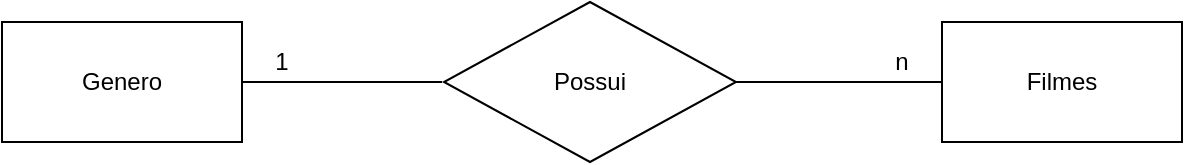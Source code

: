 <mxfile version="14.4.2" type="device" pages="2"><diagram id="Zhq1F1LmmXqBMZXoHe-_" name="Conceitual"><mxGraphModel dx="806" dy="490" grid="1" gridSize="10" guides="1" tooltips="1" connect="1" arrows="1" fold="1" page="1" pageScale="1" pageWidth="827" pageHeight="1169" math="0" shadow="0"><root><mxCell id="0"/><mxCell id="1" parent="0"/><mxCell id="i9lgq6tl5V3gJQ4uFaQ5-1" value="Genero" style="rounded=0;whiteSpace=wrap;html=1;" parent="1" vertex="1"><mxGeometry x="120" y="200" width="120" height="60" as="geometry"/></mxCell><mxCell id="i9lgq6tl5V3gJQ4uFaQ5-2" value="Filmes" style="rounded=0;whiteSpace=wrap;html=1;" parent="1" vertex="1"><mxGeometry x="590" y="200" width="120" height="60" as="geometry"/></mxCell><mxCell id="i9lgq6tl5V3gJQ4uFaQ5-3" value="Possui" style="rhombus;whiteSpace=wrap;html=1;" parent="1" vertex="1"><mxGeometry x="341" y="190" width="146" height="80" as="geometry"/></mxCell><mxCell id="i9lgq6tl5V3gJQ4uFaQ5-4" value="" style="endArrow=none;html=1;exitX=1;exitY=0.5;exitDx=0;exitDy=0;" parent="1" source="i9lgq6tl5V3gJQ4uFaQ5-1" edge="1"><mxGeometry width="50" height="50" relative="1" as="geometry"><mxPoint x="390" y="280" as="sourcePoint"/><mxPoint x="340" y="230" as="targetPoint"/></mxGeometry></mxCell><mxCell id="i9lgq6tl5V3gJQ4uFaQ5-5" value="" style="endArrow=none;html=1;entryX=0;entryY=0.5;entryDx=0;entryDy=0;exitX=1;exitY=0.5;exitDx=0;exitDy=0;" parent="1" source="i9lgq6tl5V3gJQ4uFaQ5-3" target="i9lgq6tl5V3gJQ4uFaQ5-2" edge="1"><mxGeometry width="50" height="50" relative="1" as="geometry"><mxPoint x="500" y="280" as="sourcePoint"/><mxPoint x="587" y="229.5" as="targetPoint"/></mxGeometry></mxCell><mxCell id="i9lgq6tl5V3gJQ4uFaQ5-6" value="1" style="text;html=1;strokeColor=none;fillColor=none;align=center;verticalAlign=middle;whiteSpace=wrap;rounded=0;" parent="1" vertex="1"><mxGeometry x="240" y="210" width="40" height="20" as="geometry"/></mxCell><mxCell id="i9lgq6tl5V3gJQ4uFaQ5-7" value="n" style="text;html=1;strokeColor=none;fillColor=none;align=center;verticalAlign=middle;whiteSpace=wrap;rounded=0;" parent="1" vertex="1"><mxGeometry x="550" y="210" width="40" height="20" as="geometry"/></mxCell></root></mxGraphModel></diagram><diagram id="wkhj5a0Y9HGmdIWAjgTG" name="Logico"><mxGraphModel dx="806" dy="490" grid="1" gridSize="10" guides="1" tooltips="1" connect="1" arrows="1" fold="1" page="1" pageScale="1" pageWidth="827" pageHeight="1169" math="0" shadow="0"><root><mxCell id="A9rOIAr-PdQlsWzQtJTu-0"/><mxCell id="A9rOIAr-PdQlsWzQtJTu-1" parent="A9rOIAr-PdQlsWzQtJTu-0"/><mxCell id="A9rOIAr-PdQlsWzQtJTu-15" value="Generos" style="shape=table;startSize=30;container=1;collapsible=1;childLayout=tableLayout;fixedRows=1;rowLines=0;fontStyle=1;align=center;resizeLast=1;" vertex="1" parent="A9rOIAr-PdQlsWzQtJTu-1"><mxGeometry x="210" y="170" width="180" height="100" as="geometry"/></mxCell><mxCell id="A9rOIAr-PdQlsWzQtJTu-16" value="" style="shape=partialRectangle;collapsible=0;dropTarget=0;pointerEvents=0;fillColor=none;top=0;left=0;bottom=1;right=0;points=[[0,0.5],[1,0.5]];portConstraint=eastwest;" vertex="1" parent="A9rOIAr-PdQlsWzQtJTu-15"><mxGeometry y="30" width="180" height="30" as="geometry"/></mxCell><mxCell id="A9rOIAr-PdQlsWzQtJTu-17" value="PK" style="shape=partialRectangle;connectable=0;fillColor=none;top=0;left=0;bottom=0;right=0;fontStyle=1;overflow=hidden;" vertex="1" parent="A9rOIAr-PdQlsWzQtJTu-16"><mxGeometry width="30" height="30" as="geometry"/></mxCell><mxCell id="A9rOIAr-PdQlsWzQtJTu-18" value="IdGenero" style="shape=partialRectangle;connectable=0;fillColor=none;top=0;left=0;bottom=0;right=0;align=left;spacingLeft=6;fontStyle=1;overflow=hidden;" vertex="1" parent="A9rOIAr-PdQlsWzQtJTu-16"><mxGeometry x="30" width="150" height="30" as="geometry"/></mxCell><mxCell id="A9rOIAr-PdQlsWzQtJTu-19" value="" style="shape=partialRectangle;collapsible=0;dropTarget=0;pointerEvents=0;fillColor=none;top=0;left=0;bottom=0;right=0;points=[[0,0.5],[1,0.5]];portConstraint=eastwest;" vertex="1" parent="A9rOIAr-PdQlsWzQtJTu-15"><mxGeometry y="60" width="180" height="30" as="geometry"/></mxCell><mxCell id="A9rOIAr-PdQlsWzQtJTu-20" value="" style="shape=partialRectangle;connectable=0;fillColor=none;top=0;left=0;bottom=0;right=0;editable=1;overflow=hidden;" vertex="1" parent="A9rOIAr-PdQlsWzQtJTu-19"><mxGeometry width="30" height="30" as="geometry"/></mxCell><mxCell id="A9rOIAr-PdQlsWzQtJTu-21" value="Nome" style="shape=partialRectangle;connectable=0;fillColor=none;top=0;left=0;bottom=0;right=0;align=left;spacingLeft=6;overflow=hidden;" vertex="1" parent="A9rOIAr-PdQlsWzQtJTu-19"><mxGeometry x="30" width="150" height="30" as="geometry"/></mxCell><mxCell id="A9rOIAr-PdQlsWzQtJTu-28" value="Filmes" style="shape=table;startSize=30;container=1;collapsible=1;childLayout=tableLayout;fixedRows=1;rowLines=0;fontStyle=1;align=center;resizeLast=1;" vertex="1" parent="A9rOIAr-PdQlsWzQtJTu-1"><mxGeometry x="560" y="170" width="180" height="130" as="geometry"/></mxCell><mxCell id="A9rOIAr-PdQlsWzQtJTu-29" value="" style="shape=partialRectangle;collapsible=0;dropTarget=0;pointerEvents=0;fillColor=none;top=0;left=0;bottom=0;right=0;points=[[0,0.5],[1,0.5]];portConstraint=eastwest;" vertex="1" parent="A9rOIAr-PdQlsWzQtJTu-28"><mxGeometry y="30" width="180" height="30" as="geometry"/></mxCell><mxCell id="A9rOIAr-PdQlsWzQtJTu-30" value="PK" style="shape=partialRectangle;connectable=0;fillColor=none;top=0;left=0;bottom=0;right=0;fontStyle=1;overflow=hidden;" vertex="1" parent="A9rOIAr-PdQlsWzQtJTu-29"><mxGeometry width="60" height="30" as="geometry"/></mxCell><mxCell id="A9rOIAr-PdQlsWzQtJTu-31" value="IdFilme" style="shape=partialRectangle;connectable=0;fillColor=none;top=0;left=0;bottom=0;right=0;align=left;spacingLeft=6;fontStyle=1;overflow=hidden;" vertex="1" parent="A9rOIAr-PdQlsWzQtJTu-29"><mxGeometry x="60" width="120" height="30" as="geometry"/></mxCell><mxCell id="A9rOIAr-PdQlsWzQtJTu-32" value="" style="shape=partialRectangle;collapsible=0;dropTarget=0;pointerEvents=0;fillColor=none;top=0;left=0;bottom=1;right=0;points=[[0,0.5],[1,0.5]];portConstraint=eastwest;" vertex="1" parent="A9rOIAr-PdQlsWzQtJTu-28"><mxGeometry y="60" width="180" height="30" as="geometry"/></mxCell><mxCell id="A9rOIAr-PdQlsWzQtJTu-33" value="FK" style="shape=partialRectangle;connectable=0;fillColor=none;top=0;left=0;bottom=0;right=0;fontStyle=1;overflow=hidden;" vertex="1" parent="A9rOIAr-PdQlsWzQtJTu-32"><mxGeometry width="60" height="30" as="geometry"/></mxCell><mxCell id="A9rOIAr-PdQlsWzQtJTu-34" value="IdGenero" style="shape=partialRectangle;connectable=0;fillColor=none;top=0;left=0;bottom=0;right=0;align=left;spacingLeft=6;fontStyle=1;overflow=hidden;" vertex="1" parent="A9rOIAr-PdQlsWzQtJTu-32"><mxGeometry x="60" width="120" height="30" as="geometry"/></mxCell><mxCell id="A9rOIAr-PdQlsWzQtJTu-35" value="" style="shape=partialRectangle;collapsible=0;dropTarget=0;pointerEvents=0;fillColor=none;top=0;left=0;bottom=0;right=0;points=[[0,0.5],[1,0.5]];portConstraint=eastwest;" vertex="1" parent="A9rOIAr-PdQlsWzQtJTu-28"><mxGeometry y="90" width="180" height="30" as="geometry"/></mxCell><mxCell id="A9rOIAr-PdQlsWzQtJTu-36" value="" style="shape=partialRectangle;connectable=0;fillColor=none;top=0;left=0;bottom=0;right=0;editable=1;overflow=hidden;" vertex="1" parent="A9rOIAr-PdQlsWzQtJTu-35"><mxGeometry width="60" height="30" as="geometry"/></mxCell><mxCell id="A9rOIAr-PdQlsWzQtJTu-37" value="Titulo" style="shape=partialRectangle;connectable=0;fillColor=none;top=0;left=0;bottom=0;right=0;align=left;spacingLeft=6;overflow=hidden;" vertex="1" parent="A9rOIAr-PdQlsWzQtJTu-35"><mxGeometry x="60" width="120" height="30" as="geometry"/></mxCell><mxCell id="NnZ2ZOBpw5NDHe3A-6Dn-0" value="" style="edgeStyle=entityRelationEdgeStyle;fontSize=12;html=1;endArrow=ERoneToMany;exitX=1;exitY=0.5;exitDx=0;exitDy=0;" edge="1" parent="A9rOIAr-PdQlsWzQtJTu-1" source="A9rOIAr-PdQlsWzQtJTu-16" target="A9rOIAr-PdQlsWzQtJTu-32"><mxGeometry width="100" height="100" relative="1" as="geometry"><mxPoint x="340" y="390" as="sourcePoint"/><mxPoint x="440" y="290" as="targetPoint"/></mxGeometry></mxCell></root></mxGraphModel></diagram></mxfile>